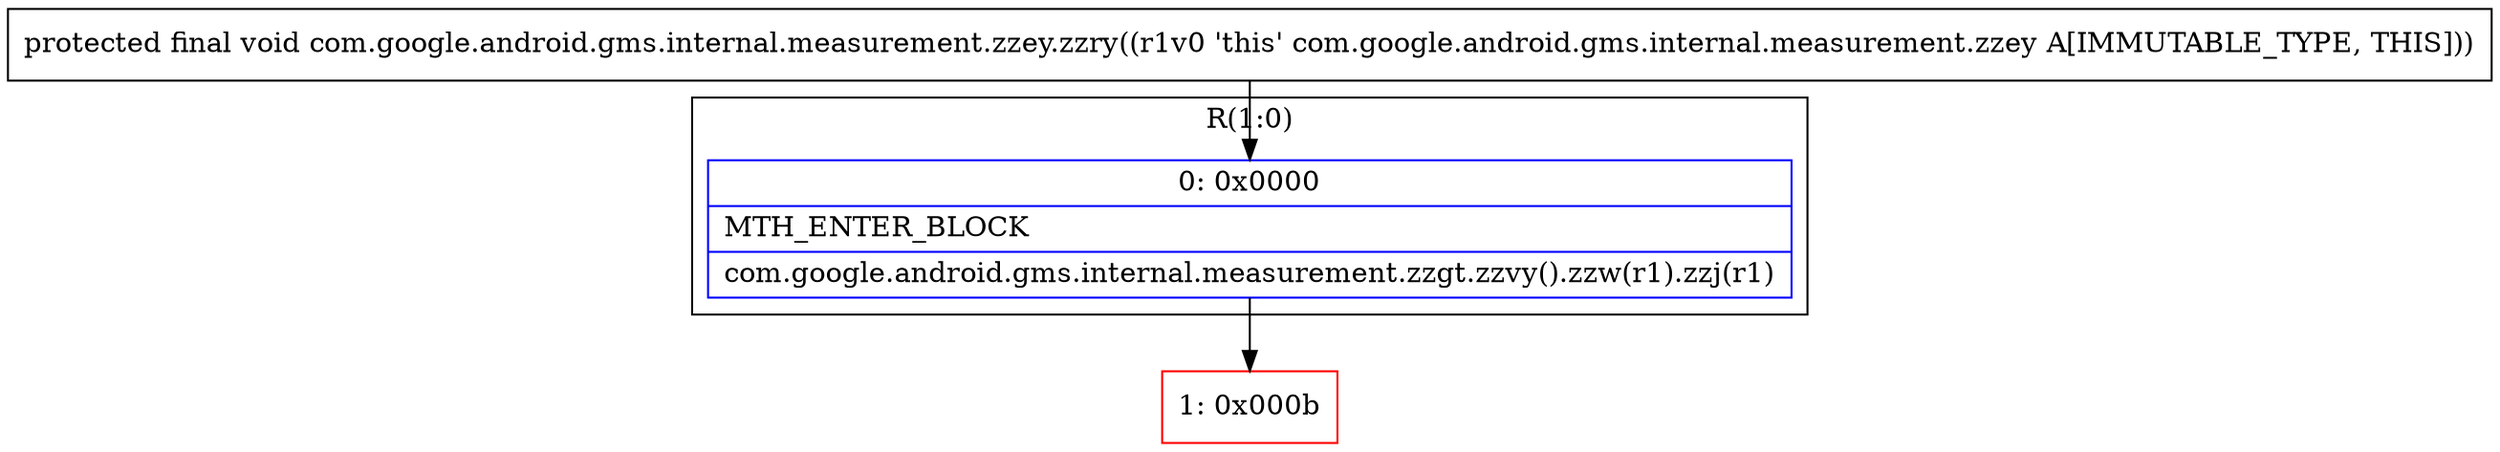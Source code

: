 digraph "CFG forcom.google.android.gms.internal.measurement.zzey.zzry()V" {
subgraph cluster_Region_1063979381 {
label = "R(1:0)";
node [shape=record,color=blue];
Node_0 [shape=record,label="{0\:\ 0x0000|MTH_ENTER_BLOCK\l|com.google.android.gms.internal.measurement.zzgt.zzvy().zzw(r1).zzj(r1)\l}"];
}
Node_1 [shape=record,color=red,label="{1\:\ 0x000b}"];
MethodNode[shape=record,label="{protected final void com.google.android.gms.internal.measurement.zzey.zzry((r1v0 'this' com.google.android.gms.internal.measurement.zzey A[IMMUTABLE_TYPE, THIS])) }"];
MethodNode -> Node_0;
Node_0 -> Node_1;
}

